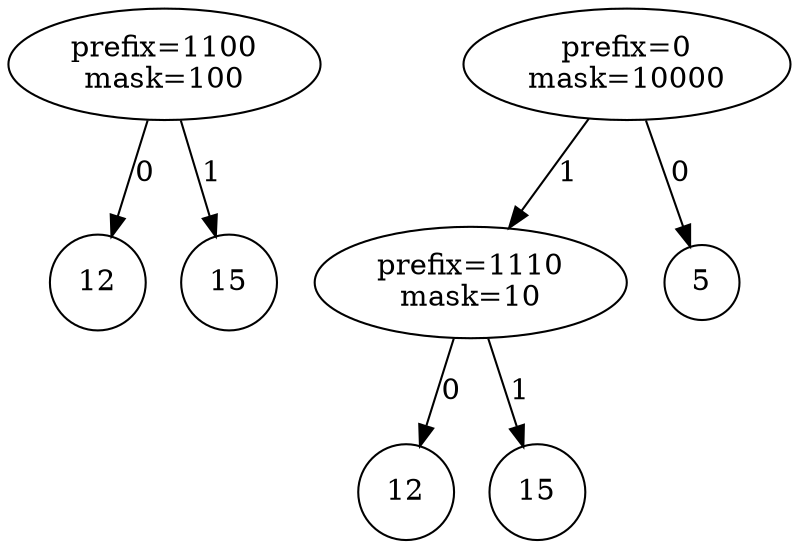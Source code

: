 digraph G{
	node[shape=circle];
	root[label="prefix=1100\nmask=100", shape=ellipse];
	root->12[label="0"];
	root->15[label="1"];

	r2[label="prefix=0\nmask=10000", shape=ellipse];
	{rank=same; root; r2}
	b1[label="prefix=1110\nmask=10", shape=ellipse];
	r2->5[label="0"];
	r2->b1[label="1"];
	b12[label="12"];
	b1->b12[label="0"];
	b15[label="15"];
	b1->b15[label="1"];
}
